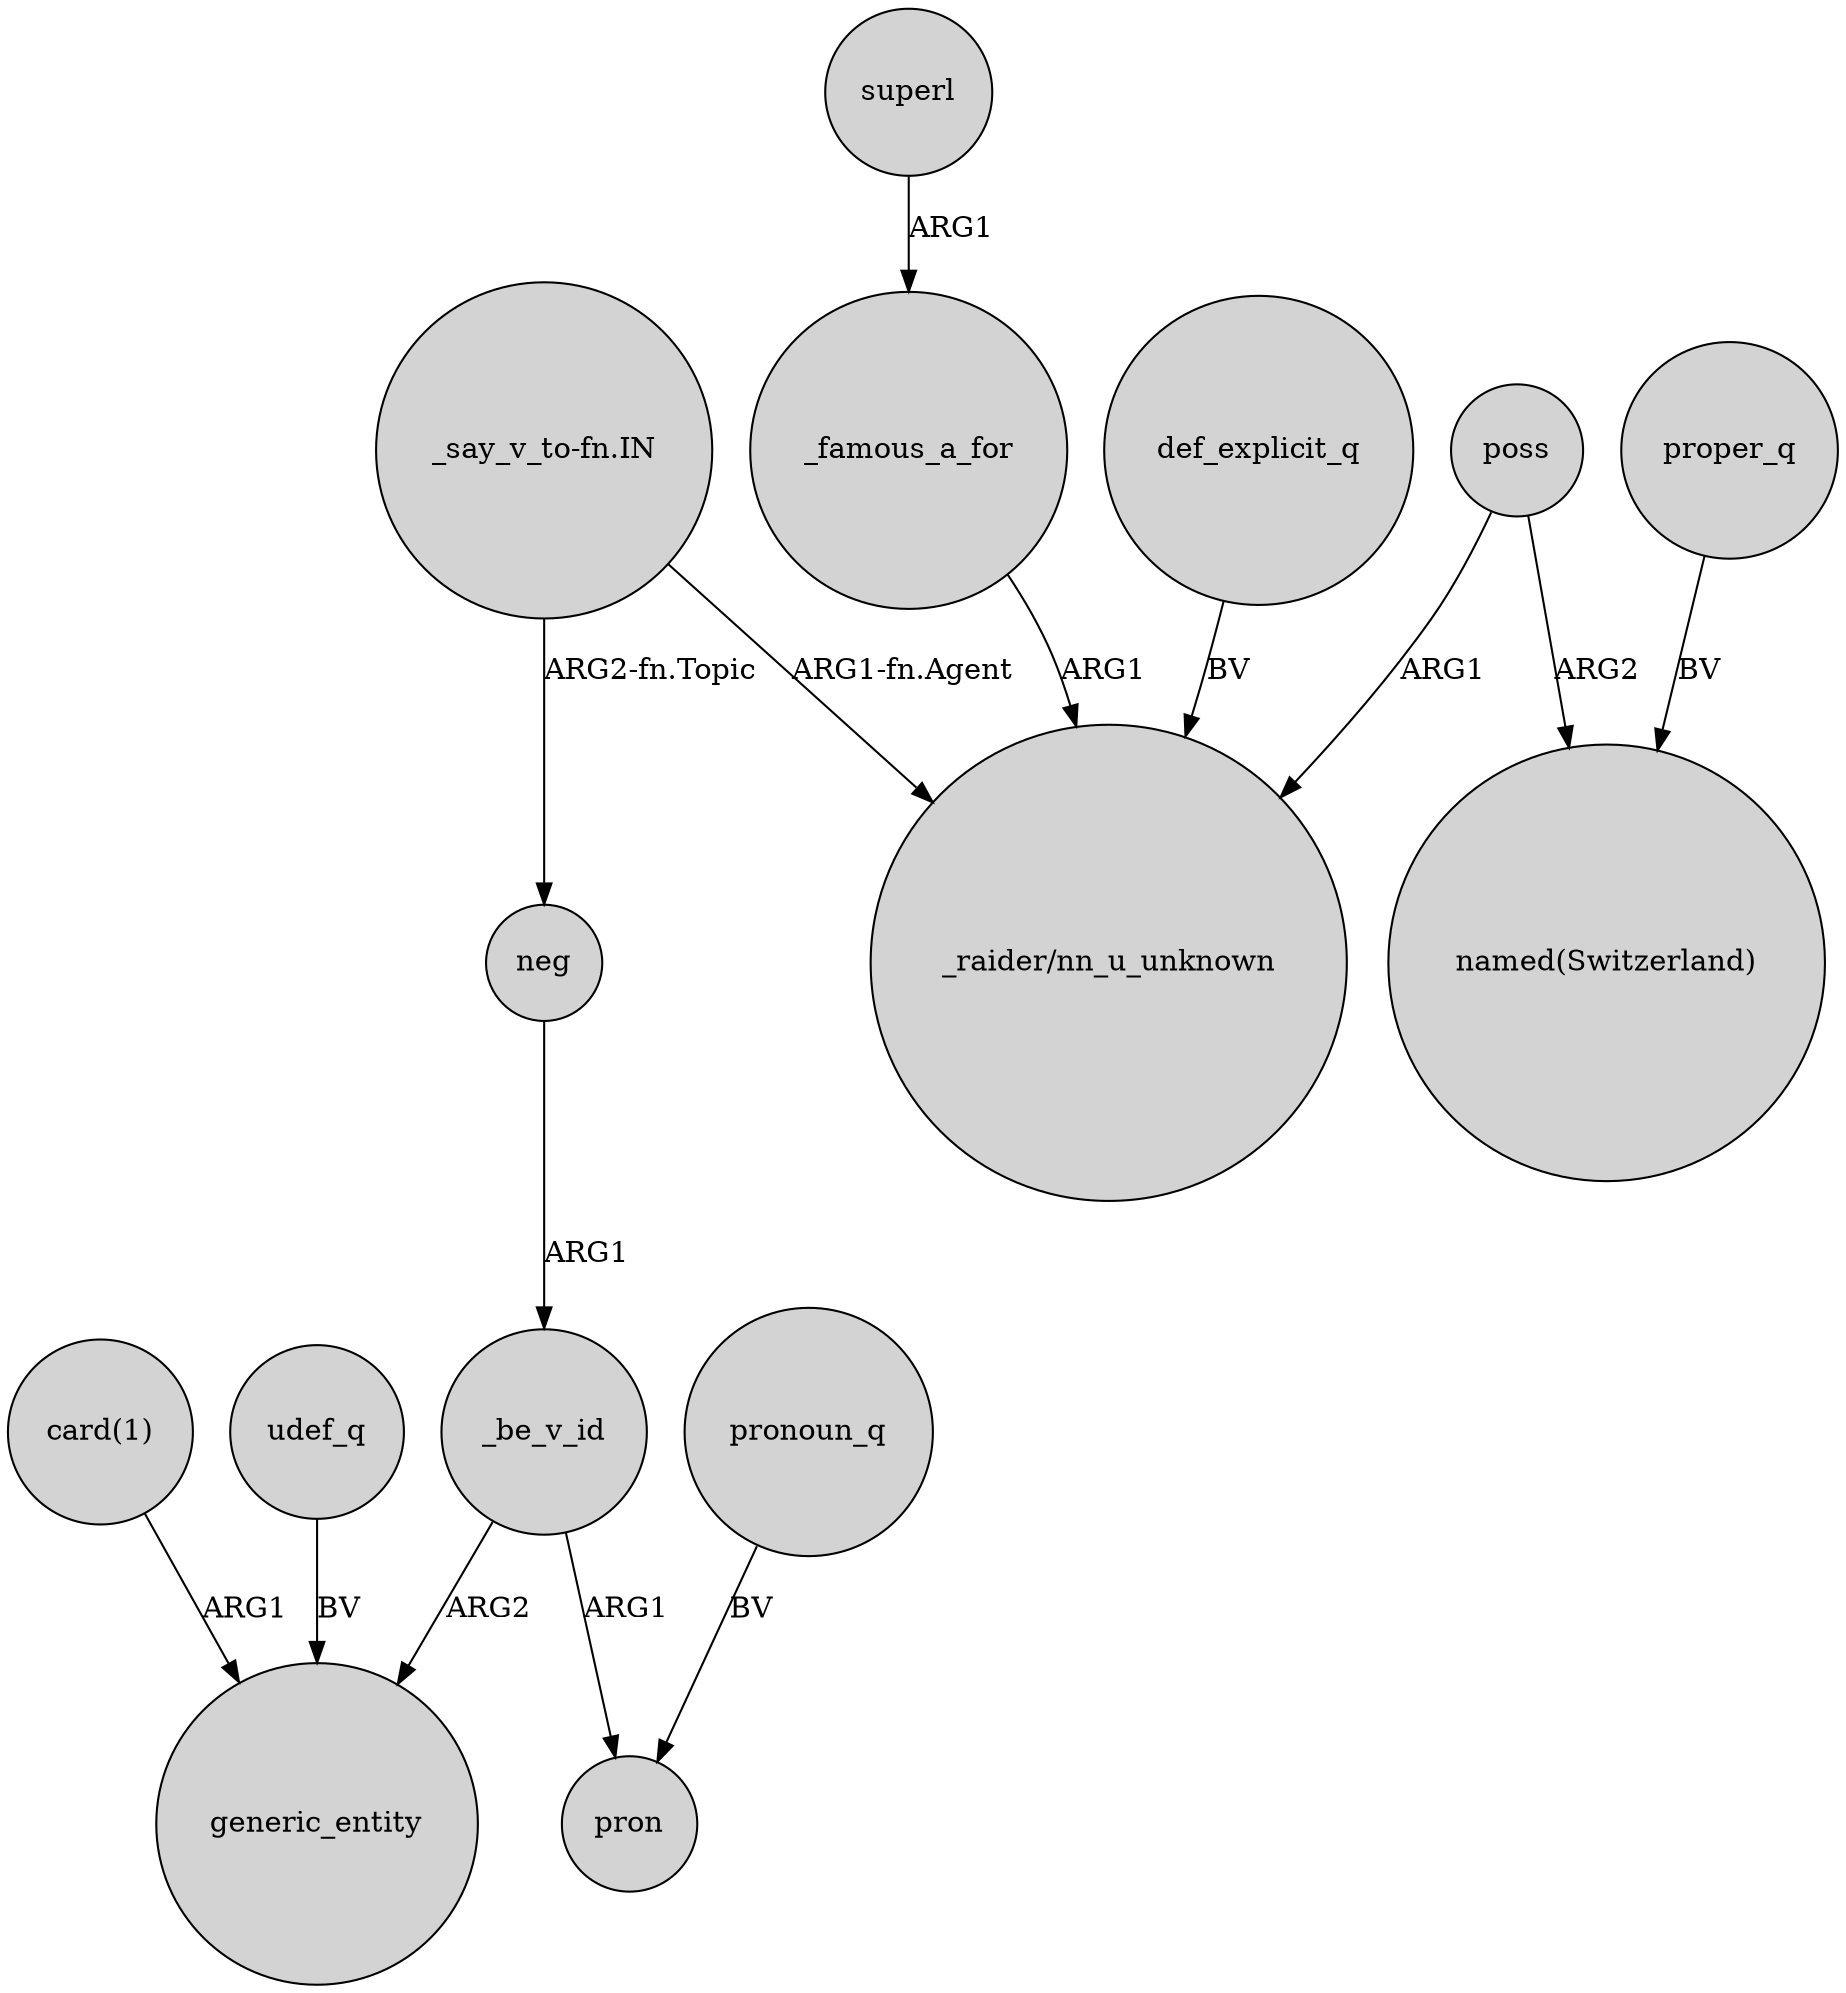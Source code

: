 digraph {
	node [shape=circle style=filled]
	"_say_v_to-fn.IN" -> "_raider/nn_u_unknown" [label="ARG1-fn.Agent"]
	"_say_v_to-fn.IN" -> neg [label="ARG2-fn.Topic"]
	neg -> _be_v_id [label=ARG1]
	"card(1)" -> generic_entity [label=ARG1]
	proper_q -> "named(Switzerland)" [label=BV]
	udef_q -> generic_entity [label=BV]
	pronoun_q -> pron [label=BV]
	_famous_a_for -> "_raider/nn_u_unknown" [label=ARG1]
	_be_v_id -> pron [label=ARG1]
	_be_v_id -> generic_entity [label=ARG2]
	superl -> _famous_a_for [label=ARG1]
	poss -> "named(Switzerland)" [label=ARG2]
	poss -> "_raider/nn_u_unknown" [label=ARG1]
	def_explicit_q -> "_raider/nn_u_unknown" [label=BV]
}
